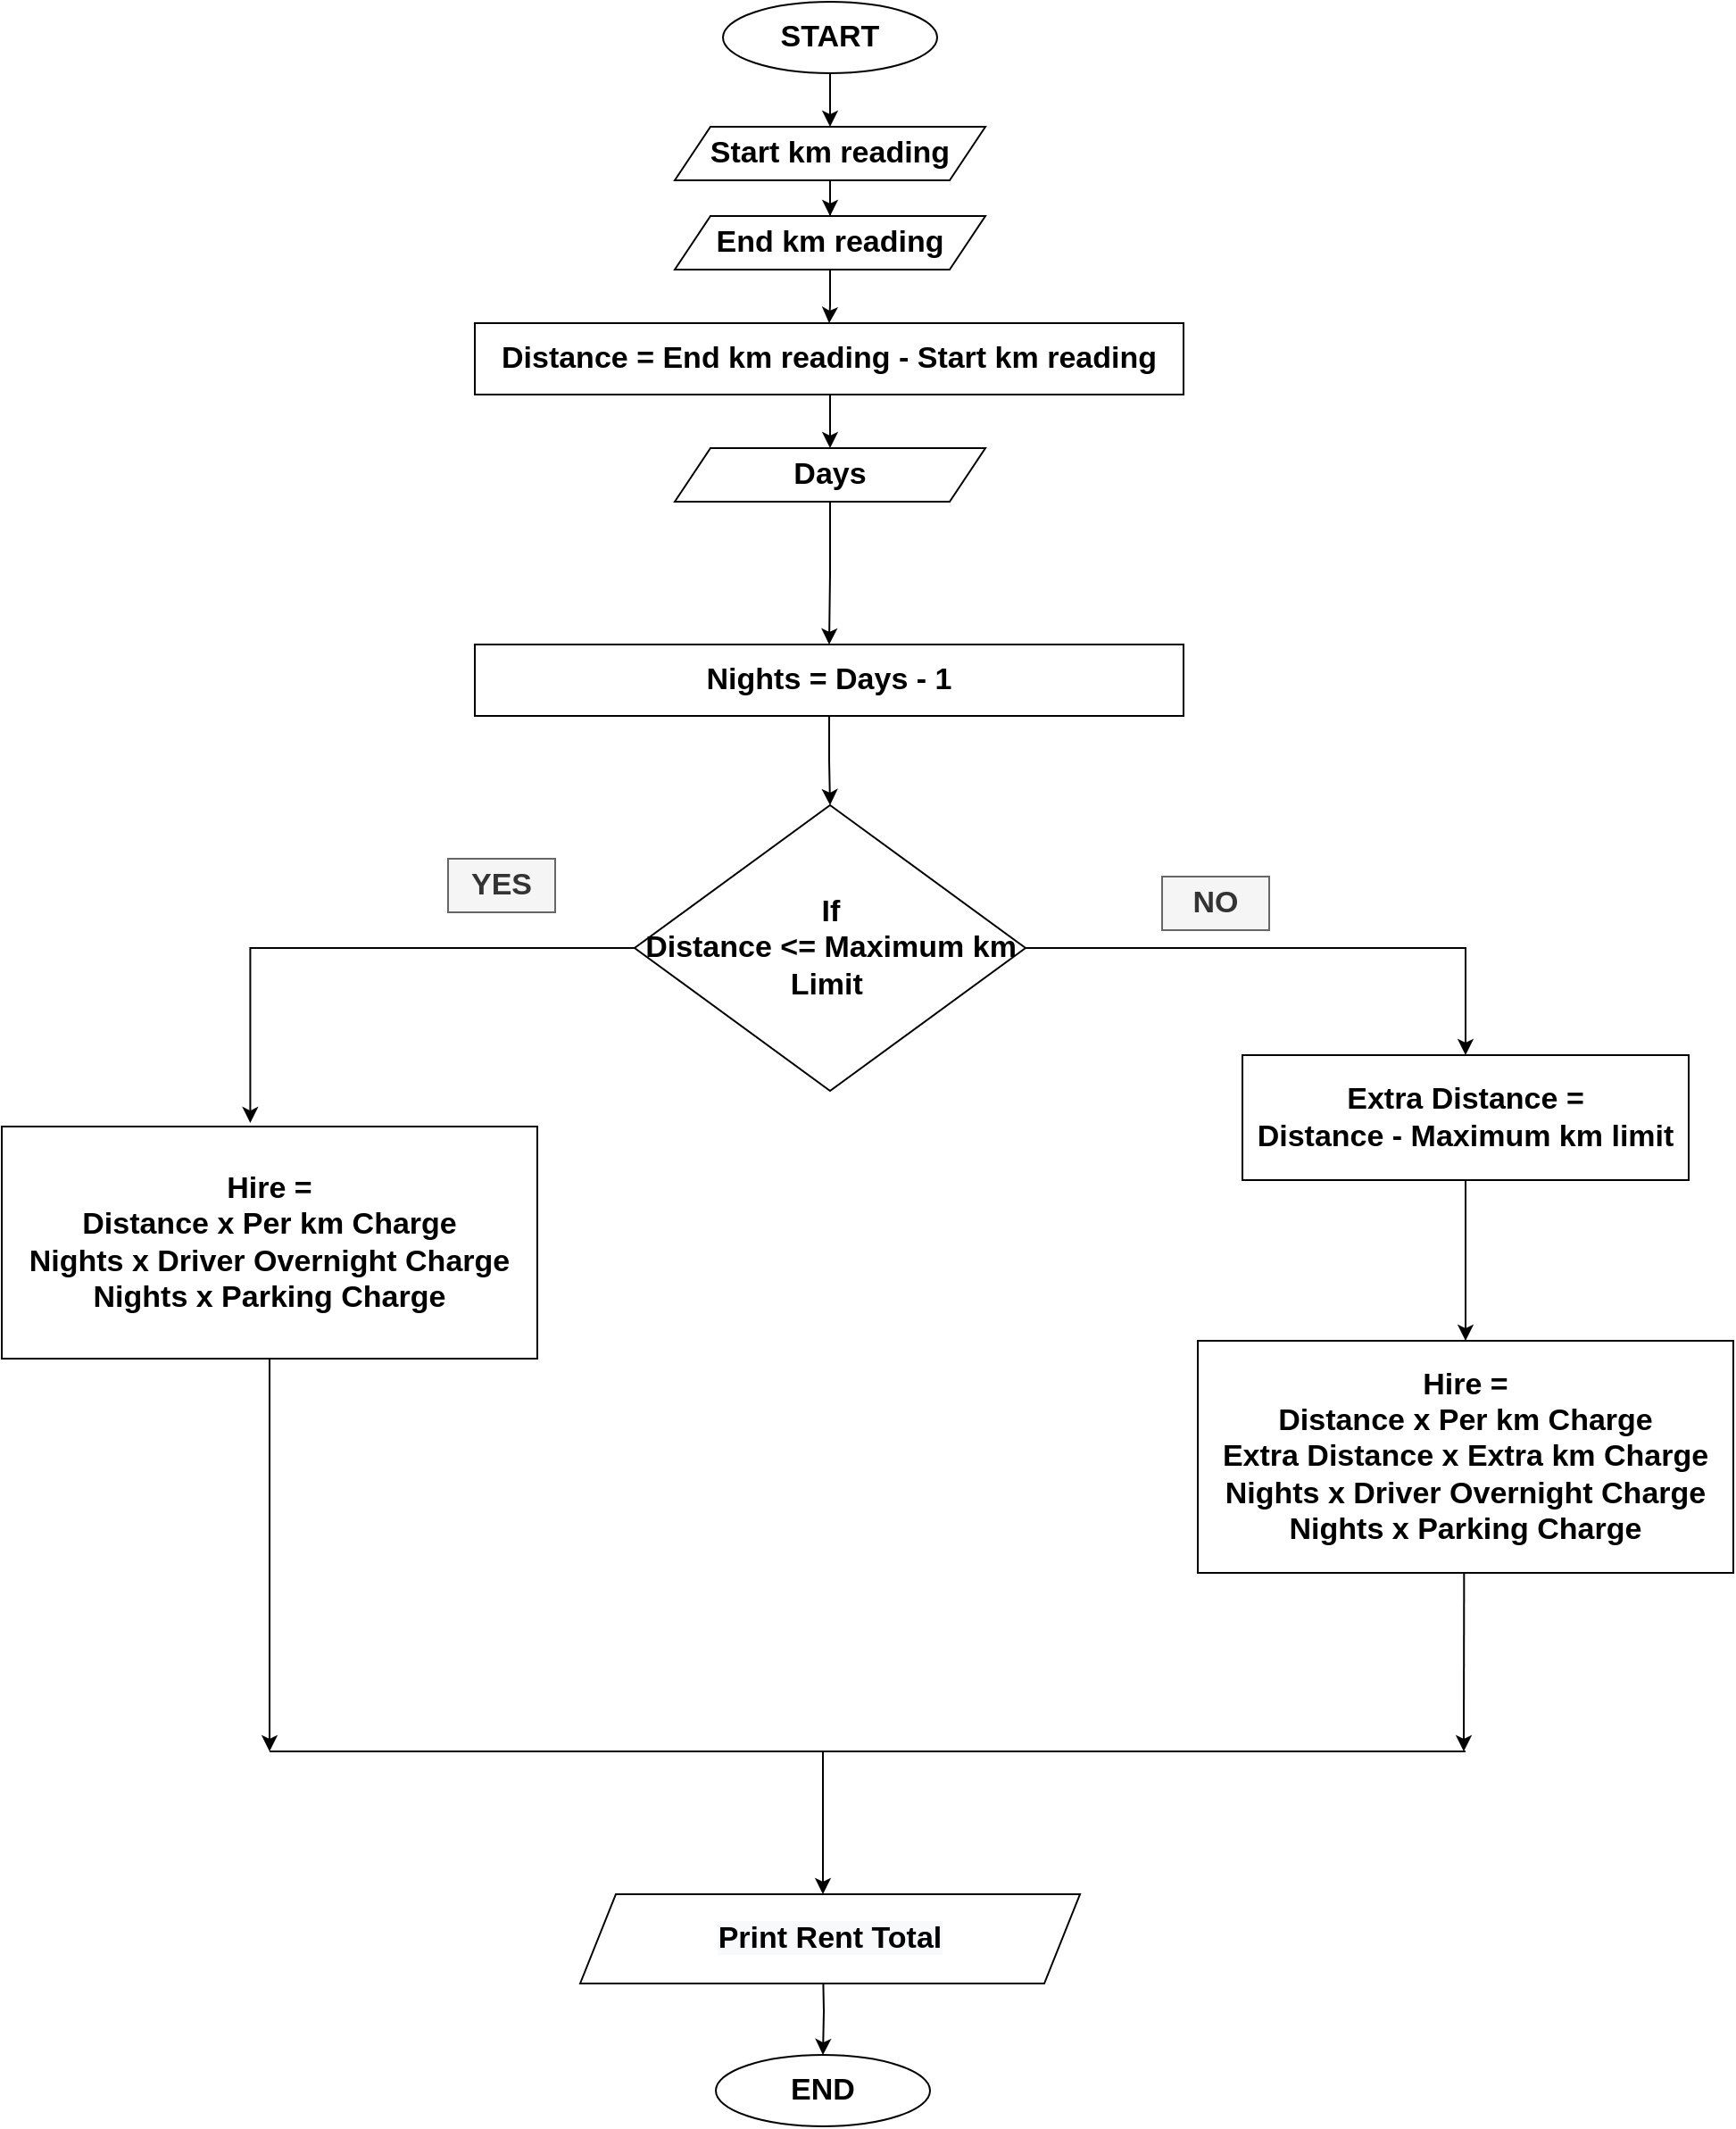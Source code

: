 <mxfile version="15.8.7" type="device"><diagram id="C5RBs43oDa-KdzZeNtuy" name="Page-1"><mxGraphModel dx="1929" dy="865" grid="1" gridSize="10" guides="1" tooltips="1" connect="1" arrows="1" fold="1" page="1" pageScale="1" pageWidth="827" pageHeight="1169" math="0" shadow="0"><root><mxCell id="WIyWlLk6GJQsqaUBKTNV-0"/><mxCell id="WIyWlLk6GJQsqaUBKTNV-1" parent="WIyWlLk6GJQsqaUBKTNV-0"/><mxCell id="V0WBjbZgkwLuii4IKfnf-40" style="edgeStyle=orthogonalEdgeStyle;rounded=0;orthogonalLoop=1;jettySize=auto;html=1;entryX=0.5;entryY=0;entryDx=0;entryDy=0;fontSize=17;" parent="WIyWlLk6GJQsqaUBKTNV-1" source="V0WBjbZgkwLuii4IKfnf-0" target="V0WBjbZgkwLuii4IKfnf-1" edge="1"><mxGeometry relative="1" as="geometry"/></mxCell><mxCell id="V0WBjbZgkwLuii4IKfnf-0" value="START" style="ellipse;whiteSpace=wrap;html=1;fontStyle=1;fontSize=17;" parent="WIyWlLk6GJQsqaUBKTNV-1" vertex="1"><mxGeometry x="354" y="20" width="120" height="40" as="geometry"/></mxCell><mxCell id="V0WBjbZgkwLuii4IKfnf-41" style="edgeStyle=orthogonalEdgeStyle;rounded=0;orthogonalLoop=1;jettySize=auto;html=1;entryX=0.5;entryY=0;entryDx=0;entryDy=0;fontSize=17;" parent="WIyWlLk6GJQsqaUBKTNV-1" source="V0WBjbZgkwLuii4IKfnf-1" target="V0WBjbZgkwLuii4IKfnf-2" edge="1"><mxGeometry relative="1" as="geometry"/></mxCell><mxCell id="V0WBjbZgkwLuii4IKfnf-1" value="Start km reading" style="shape=parallelogram;perimeter=parallelogramPerimeter;whiteSpace=wrap;html=1;fixedSize=1;fontStyle=1;fontSize=17;" parent="WIyWlLk6GJQsqaUBKTNV-1" vertex="1"><mxGeometry x="327" y="90" width="174" height="30" as="geometry"/></mxCell><mxCell id="V0WBjbZgkwLuii4IKfnf-42" style="edgeStyle=orthogonalEdgeStyle;rounded=0;orthogonalLoop=1;jettySize=auto;html=1;entryX=0.5;entryY=0;entryDx=0;entryDy=0;fontSize=17;" parent="WIyWlLk6GJQsqaUBKTNV-1" source="V0WBjbZgkwLuii4IKfnf-2" target="V0WBjbZgkwLuii4IKfnf-4" edge="1"><mxGeometry relative="1" as="geometry"/></mxCell><mxCell id="V0WBjbZgkwLuii4IKfnf-2" value="End km reading" style="shape=parallelogram;perimeter=parallelogramPerimeter;whiteSpace=wrap;html=1;fixedSize=1;fontStyle=1;fontSize=17;" parent="WIyWlLk6GJQsqaUBKTNV-1" vertex="1"><mxGeometry x="327" y="140" width="174" height="30" as="geometry"/></mxCell><mxCell id="V0WBjbZgkwLuii4IKfnf-4" value="Distance = End km reading - Start km reading" style="rounded=0;whiteSpace=wrap;html=1;fontStyle=1;fontSize=17;" parent="WIyWlLk6GJQsqaUBKTNV-1" vertex="1"><mxGeometry x="215" y="200" width="397" height="40" as="geometry"/></mxCell><mxCell id="V0WBjbZgkwLuii4IKfnf-90" value="NO" style="text;html=1;align=center;verticalAlign=middle;whiteSpace=wrap;rounded=0;fontSize=17;fontStyle=1;labelBorderColor=none;fillColor=#f5f5f5;fontColor=#333333;strokeColor=#666666;" parent="WIyWlLk6GJQsqaUBKTNV-1" vertex="1"><mxGeometry x="600" y="510" width="60" height="30" as="geometry"/></mxCell><mxCell id="V0WBjbZgkwLuii4IKfnf-92" value="YES" style="text;html=1;align=center;verticalAlign=middle;whiteSpace=wrap;rounded=0;fontSize=17;fontStyle=1;labelBorderColor=none;fillColor=#f5f5f5;fontColor=#333333;strokeColor=#666666;" parent="WIyWlLk6GJQsqaUBKTNV-1" vertex="1"><mxGeometry x="200" y="500" width="60" height="30" as="geometry"/></mxCell><mxCell id="V0WBjbZgkwLuii4IKfnf-112" style="edgeStyle=orthogonalEdgeStyle;rounded=0;orthogonalLoop=1;jettySize=auto;html=1;entryX=0.5;entryY=0;entryDx=0;entryDy=0;fontSize=17;" parent="WIyWlLk6GJQsqaUBKTNV-1" target="V0WBjbZgkwLuii4IKfnf-114" edge="1"><mxGeometry relative="1" as="geometry"><mxPoint x="414" y="240" as="sourcePoint"/></mxGeometry></mxCell><mxCell id="V0WBjbZgkwLuii4IKfnf-157" style="edgeStyle=orthogonalEdgeStyle;rounded=0;orthogonalLoop=1;jettySize=auto;html=1;entryX=0.5;entryY=0;entryDx=0;entryDy=0;fontSize=17;" parent="WIyWlLk6GJQsqaUBKTNV-1" source="V0WBjbZgkwLuii4IKfnf-114" target="V0WBjbZgkwLuii4IKfnf-117" edge="1"><mxGeometry relative="1" as="geometry"/></mxCell><mxCell id="V0WBjbZgkwLuii4IKfnf-114" value="Days" style="shape=parallelogram;perimeter=parallelogramPerimeter;whiteSpace=wrap;html=1;fixedSize=1;fontStyle=1;fontSize=17;" parent="WIyWlLk6GJQsqaUBKTNV-1" vertex="1"><mxGeometry x="327" y="270" width="174" height="30" as="geometry"/></mxCell><mxCell id="V0WBjbZgkwLuii4IKfnf-119" style="edgeStyle=orthogonalEdgeStyle;rounded=0;orthogonalLoop=1;jettySize=auto;html=1;entryX=0.5;entryY=0;entryDx=0;entryDy=0;fontSize=17;" parent="WIyWlLk6GJQsqaUBKTNV-1" source="V0WBjbZgkwLuii4IKfnf-117" target="V0WBjbZgkwLuii4IKfnf-118" edge="1"><mxGeometry relative="1" as="geometry"/></mxCell><mxCell id="V0WBjbZgkwLuii4IKfnf-117" value="Nights = Days - 1" style="rounded=0;whiteSpace=wrap;html=1;fontStyle=1;fontSize=17;" parent="WIyWlLk6GJQsqaUBKTNV-1" vertex="1"><mxGeometry x="215" y="380" width="397" height="40" as="geometry"/></mxCell><mxCell id="V0WBjbZgkwLuii4IKfnf-161" style="edgeStyle=orthogonalEdgeStyle;rounded=0;orthogonalLoop=1;jettySize=auto;html=1;entryX=0.464;entryY=-0.015;entryDx=0;entryDy=0;entryPerimeter=0;fontSize=17;" parent="WIyWlLk6GJQsqaUBKTNV-1" source="V0WBjbZgkwLuii4IKfnf-118" target="V0WBjbZgkwLuii4IKfnf-158" edge="1"><mxGeometry relative="1" as="geometry"/></mxCell><mxCell id="V0WBjbZgkwLuii4IKfnf-162" style="edgeStyle=orthogonalEdgeStyle;rounded=0;orthogonalLoop=1;jettySize=auto;html=1;entryX=0.5;entryY=0;entryDx=0;entryDy=0;fontSize=17;" parent="WIyWlLk6GJQsqaUBKTNV-1" source="V0WBjbZgkwLuii4IKfnf-118" target="V0WBjbZgkwLuii4IKfnf-160" edge="1"><mxGeometry relative="1" as="geometry"/></mxCell><mxCell id="V0WBjbZgkwLuii4IKfnf-118" value="If &lt;br&gt;Distance &amp;lt;= Maximum km Limit&amp;nbsp;" style="rhombus;whiteSpace=wrap;html=1;fontStyle=1;fontSize=17;" parent="WIyWlLk6GJQsqaUBKTNV-1" vertex="1"><mxGeometry x="304.5" y="470" width="219" height="160" as="geometry"/></mxCell><mxCell id="V0WBjbZgkwLuii4IKfnf-158" value="Hire = &lt;br&gt;Distance x Per km Charge&lt;br&gt;Nights x Driver Overnight Charge&lt;br&gt;Nights x Parking Charge" style="rounded=0;whiteSpace=wrap;html=1;fontStyle=1;fontSize=17;" parent="WIyWlLk6GJQsqaUBKTNV-1" vertex="1"><mxGeometry x="-50" y="650" width="300" height="130" as="geometry"/></mxCell><mxCell id="V0WBjbZgkwLuii4IKfnf-159" value="Hire = &lt;br&gt;Distance x Per km Charge&lt;br&gt;Extra Distance x Extra km Charge&lt;br&gt;Nights x Driver Overnight Charge&lt;br&gt;Nights x Parking Charge" style="rounded=0;whiteSpace=wrap;html=1;fontStyle=1;fontSize=17;" parent="WIyWlLk6GJQsqaUBKTNV-1" vertex="1"><mxGeometry x="620" y="770" width="300" height="130" as="geometry"/></mxCell><mxCell id="V0WBjbZgkwLuii4IKfnf-163" style="edgeStyle=orthogonalEdgeStyle;rounded=0;orthogonalLoop=1;jettySize=auto;html=1;entryX=0.5;entryY=0;entryDx=0;entryDy=0;fontSize=17;" parent="WIyWlLk6GJQsqaUBKTNV-1" source="V0WBjbZgkwLuii4IKfnf-160" target="V0WBjbZgkwLuii4IKfnf-159" edge="1"><mxGeometry relative="1" as="geometry"/></mxCell><mxCell id="V0WBjbZgkwLuii4IKfnf-160" value="Extra Distance = &lt;br&gt;Distance - Maximum km limit" style="rounded=0;whiteSpace=wrap;html=1;fontStyle=1;fontSize=17;" parent="WIyWlLk6GJQsqaUBKTNV-1" vertex="1"><mxGeometry x="645" y="610" width="250" height="70" as="geometry"/></mxCell><mxCell id="V0WBjbZgkwLuii4IKfnf-164" value="" style="endArrow=classic;html=1;rounded=0;fontSize=17;exitX=0.5;exitY=1;exitDx=0;exitDy=0;" parent="WIyWlLk6GJQsqaUBKTNV-1" source="V0WBjbZgkwLuii4IKfnf-158" edge="1"><mxGeometry width="50" height="50" relative="1" as="geometry"><mxPoint x="80" y="1000" as="sourcePoint"/><mxPoint x="100" y="1000" as="targetPoint"/></mxGeometry></mxCell><mxCell id="V0WBjbZgkwLuii4IKfnf-165" value="" style="endArrow=classic;html=1;rounded=0;fontSize=17;exitX=0.5;exitY=1;exitDx=0;exitDy=0;" parent="WIyWlLk6GJQsqaUBKTNV-1" edge="1"><mxGeometry width="50" height="50" relative="1" as="geometry"><mxPoint x="769.17" y="900" as="sourcePoint"/><mxPoint x="769" y="1000" as="targetPoint"/></mxGeometry></mxCell><mxCell id="V0WBjbZgkwLuii4IKfnf-167" value="" style="endArrow=classic;html=1;rounded=0;fontSize=17;" parent="WIyWlLk6GJQsqaUBKTNV-1" edge="1"><mxGeometry width="50" height="50" relative="1" as="geometry"><mxPoint x="410" y="1000" as="sourcePoint"/><mxPoint x="410" y="1080" as="targetPoint"/></mxGeometry></mxCell><mxCell id="V0WBjbZgkwLuii4IKfnf-172" style="edgeStyle=orthogonalEdgeStyle;rounded=0;orthogonalLoop=1;jettySize=auto;html=1;entryX=0.5;entryY=0;entryDx=0;entryDy=0;fontSize=17;" parent="WIyWlLk6GJQsqaUBKTNV-1" target="V0WBjbZgkwLuii4IKfnf-174" edge="1"><mxGeometry relative="1" as="geometry"><mxPoint x="410" y="1120" as="sourcePoint"/></mxGeometry></mxCell><mxCell id="V0WBjbZgkwLuii4IKfnf-174" value="END" style="ellipse;whiteSpace=wrap;html=1;fontStyle=1;fontSize=17;" parent="WIyWlLk6GJQsqaUBKTNV-1" vertex="1"><mxGeometry x="350" y="1170" width="120" height="40" as="geometry"/></mxCell><mxCell id="V0WBjbZgkwLuii4IKfnf-175" value="" style="endArrow=none;html=1;rounded=0;fontSize=17;" parent="WIyWlLk6GJQsqaUBKTNV-1" edge="1"><mxGeometry width="50" height="50" relative="1" as="geometry"><mxPoint x="100" y="1000" as="sourcePoint"/><mxPoint x="770" y="1000" as="targetPoint"/></mxGeometry></mxCell><mxCell id="1vrrBJImqyJbq56fJHGm-0" value="&#10;&#10;&lt;span style=&quot;color: rgb(0, 0, 0); font-family: helvetica; font-size: 17px; font-style: normal; font-weight: 700; letter-spacing: normal; text-align: center; text-indent: 0px; text-transform: none; word-spacing: 0px; background-color: rgb(248, 249, 250); display: inline; float: none;&quot;&gt;Print Rent Total&lt;/span&gt;&#10;&#10;" style="shape=parallelogram;perimeter=parallelogramPerimeter;whiteSpace=wrap;html=1;fixedSize=1;" vertex="1" parent="WIyWlLk6GJQsqaUBKTNV-1"><mxGeometry x="274" y="1080" width="280" height="50" as="geometry"/></mxCell></root></mxGraphModel></diagram></mxfile>